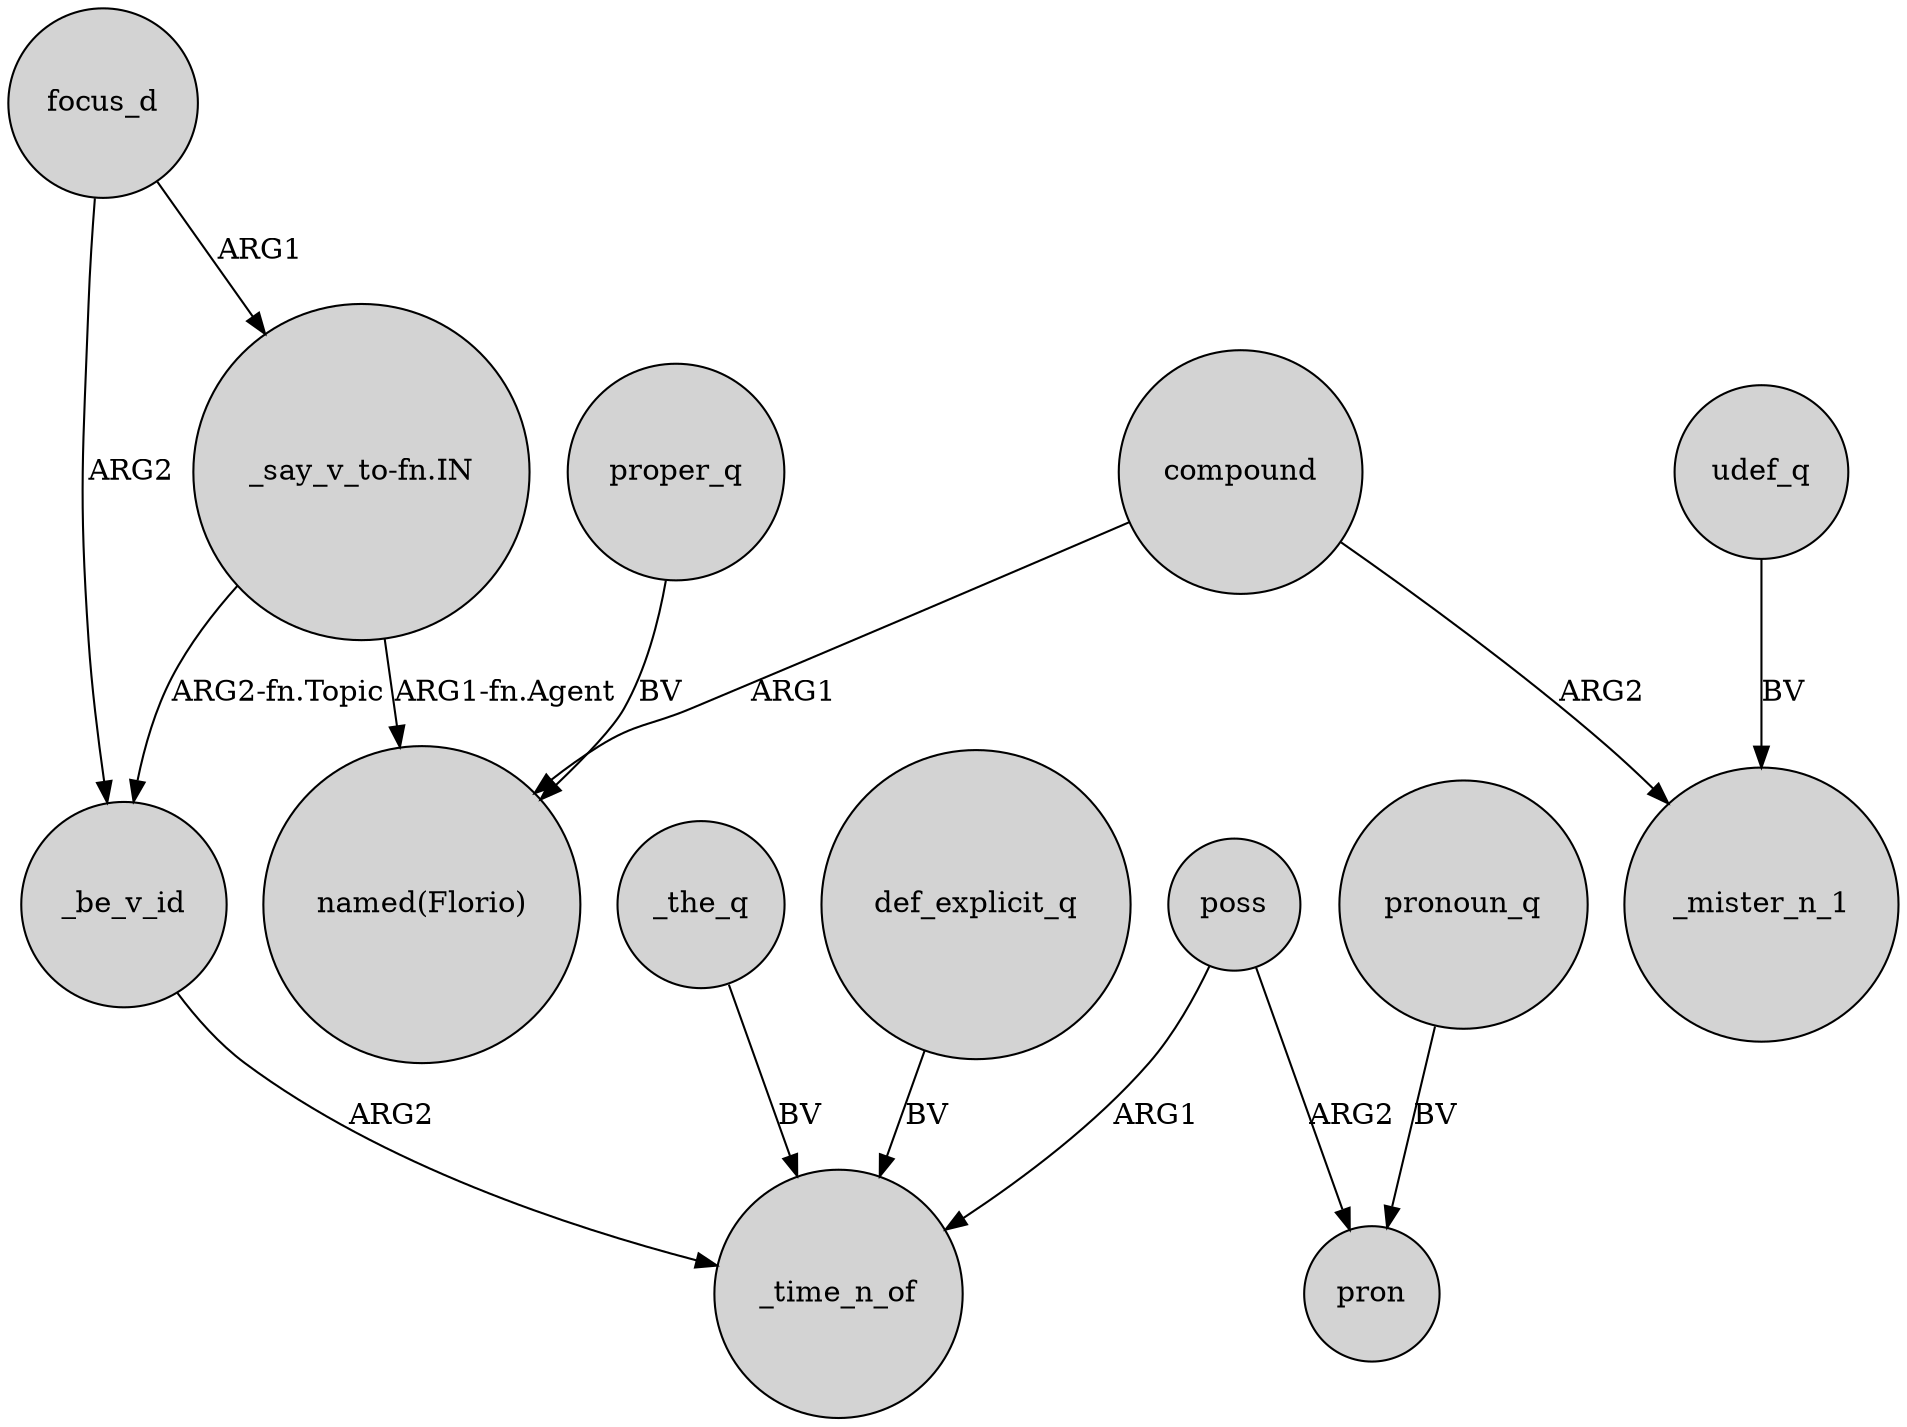 digraph {
	node [shape=circle style=filled]
	focus_d -> _be_v_id [label=ARG2]
	udef_q -> _mister_n_1 [label=BV]
	_the_q -> _time_n_of [label=BV]
	proper_q -> "named(Florio)" [label=BV]
	poss -> _time_n_of [label=ARG1]
	poss -> pron [label=ARG2]
	pronoun_q -> pron [label=BV]
	def_explicit_q -> _time_n_of [label=BV]
	"_say_v_to-fn.IN" -> "named(Florio)" [label="ARG1-fn.Agent"]
	"_say_v_to-fn.IN" -> _be_v_id [label="ARG2-fn.Topic"]
	compound -> _mister_n_1 [label=ARG2]
	compound -> "named(Florio)" [label=ARG1]
	focus_d -> "_say_v_to-fn.IN" [label=ARG1]
	_be_v_id -> _time_n_of [label=ARG2]
}
